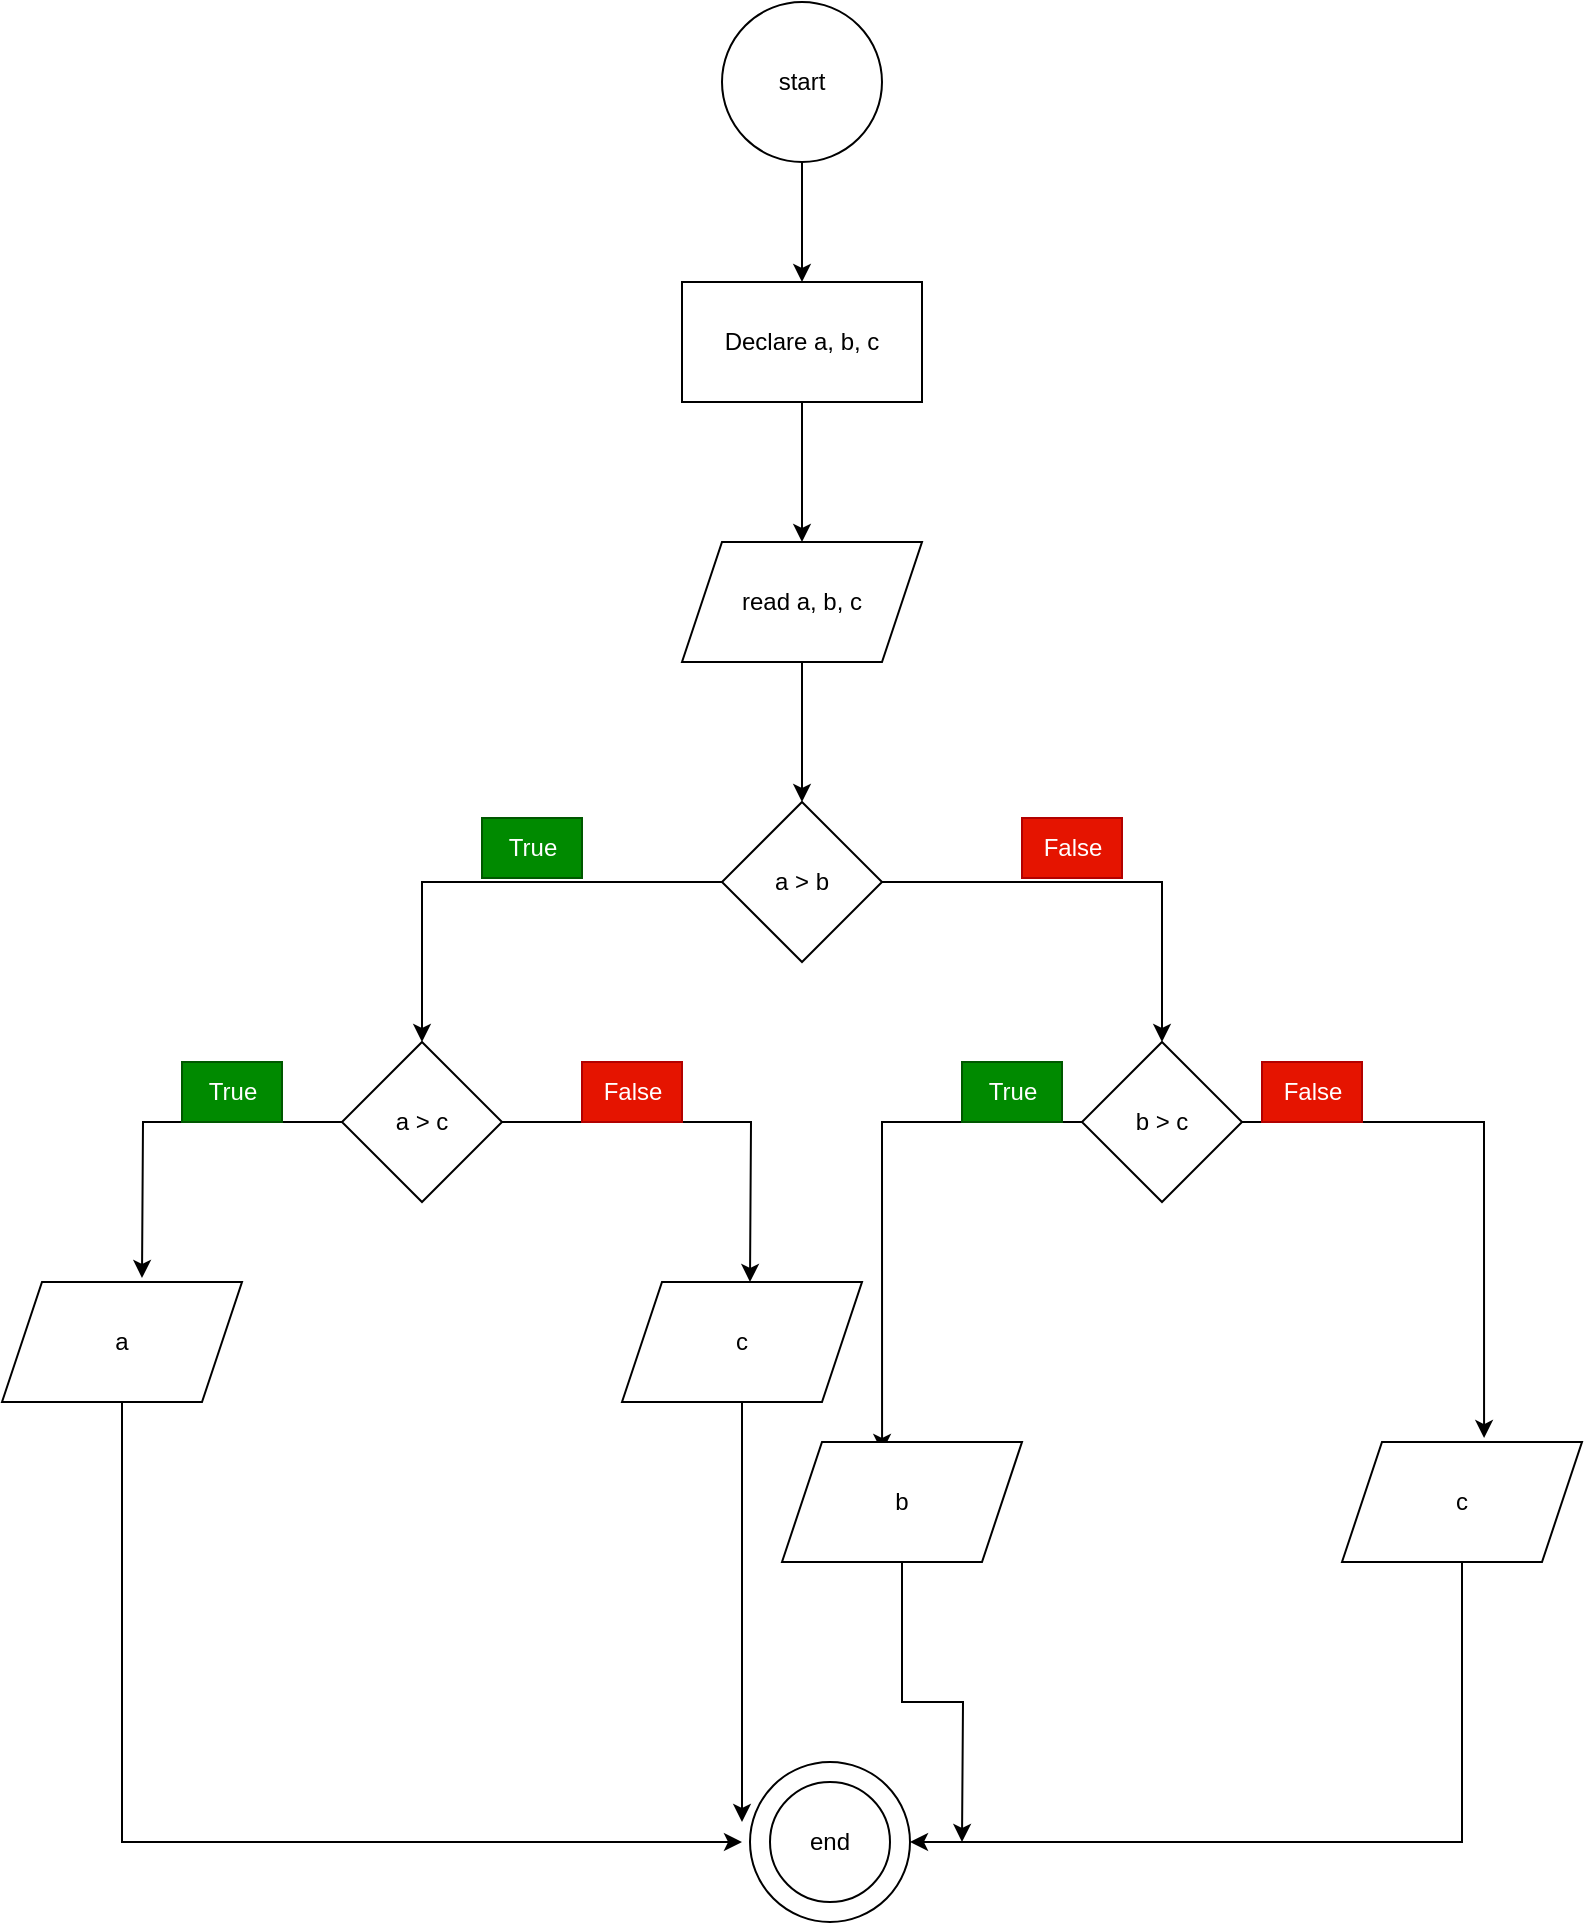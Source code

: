 <mxfile version="26.2.12">
  <diagram name="Page-1" id="0L7WoCyYu2ubIHQr8FUJ">
    <mxGraphModel dx="1428" dy="751" grid="1" gridSize="10" guides="1" tooltips="1" connect="1" arrows="1" fold="1" page="1" pageScale="1" pageWidth="827" pageHeight="1169" math="0" shadow="0">
      <root>
        <mxCell id="0" />
        <mxCell id="1" parent="0" />
        <mxCell id="NCJA_Nw8-JfYbbTvKrRk-3" style="edgeStyle=orthogonalEdgeStyle;rounded=0;orthogonalLoop=1;jettySize=auto;html=1;entryX=0.5;entryY=0;entryDx=0;entryDy=0;" edge="1" parent="1" source="NCJA_Nw8-JfYbbTvKrRk-1" target="NCJA_Nw8-JfYbbTvKrRk-2">
          <mxGeometry relative="1" as="geometry" />
        </mxCell>
        <mxCell id="NCJA_Nw8-JfYbbTvKrRk-1" value="start" style="ellipse;whiteSpace=wrap;html=1;aspect=fixed;" vertex="1" parent="1">
          <mxGeometry x="360" y="80" width="80" height="80" as="geometry" />
        </mxCell>
        <mxCell id="NCJA_Nw8-JfYbbTvKrRk-2" value="Declare a, b, c" style="rounded=0;whiteSpace=wrap;html=1;" vertex="1" parent="1">
          <mxGeometry x="340" y="220" width="120" height="60" as="geometry" />
        </mxCell>
        <mxCell id="NCJA_Nw8-JfYbbTvKrRk-7" style="edgeStyle=orthogonalEdgeStyle;rounded=0;orthogonalLoop=1;jettySize=auto;html=1;entryX=0.5;entryY=0;entryDx=0;entryDy=0;" edge="1" parent="1" source="NCJA_Nw8-JfYbbTvKrRk-4" target="NCJA_Nw8-JfYbbTvKrRk-6">
          <mxGeometry relative="1" as="geometry" />
        </mxCell>
        <mxCell id="NCJA_Nw8-JfYbbTvKrRk-4" value="read a, b, c" style="shape=parallelogram;perimeter=parallelogramPerimeter;whiteSpace=wrap;html=1;fixedSize=1;" vertex="1" parent="1">
          <mxGeometry x="340" y="350" width="120" height="60" as="geometry" />
        </mxCell>
        <mxCell id="NCJA_Nw8-JfYbbTvKrRk-5" style="edgeStyle=orthogonalEdgeStyle;rounded=0;orthogonalLoop=1;jettySize=auto;html=1;" edge="1" parent="1" source="NCJA_Nw8-JfYbbTvKrRk-2">
          <mxGeometry relative="1" as="geometry">
            <mxPoint x="400" y="350" as="targetPoint" />
          </mxGeometry>
        </mxCell>
        <mxCell id="NCJA_Nw8-JfYbbTvKrRk-8" style="edgeStyle=orthogonalEdgeStyle;rounded=0;orthogonalLoop=1;jettySize=auto;html=1;entryX=0.5;entryY=0;entryDx=0;entryDy=0;" edge="1" parent="1" source="NCJA_Nw8-JfYbbTvKrRk-6" target="NCJA_Nw8-JfYbbTvKrRk-12">
          <mxGeometry relative="1" as="geometry">
            <mxPoint x="160" y="520" as="targetPoint" />
          </mxGeometry>
        </mxCell>
        <mxCell id="NCJA_Nw8-JfYbbTvKrRk-9" style="edgeStyle=orthogonalEdgeStyle;rounded=0;orthogonalLoop=1;jettySize=auto;html=1;entryX=0.5;entryY=0;entryDx=0;entryDy=0;" edge="1" parent="1" source="NCJA_Nw8-JfYbbTvKrRk-6" target="NCJA_Nw8-JfYbbTvKrRk-13">
          <mxGeometry relative="1" as="geometry">
            <mxPoint x="640" y="600" as="targetPoint" />
            <Array as="points">
              <mxPoint x="580" y="520" />
            </Array>
          </mxGeometry>
        </mxCell>
        <mxCell id="NCJA_Nw8-JfYbbTvKrRk-6" value="a &amp;gt; b" style="rhombus;whiteSpace=wrap;html=1;" vertex="1" parent="1">
          <mxGeometry x="360" y="480" width="80" height="80" as="geometry" />
        </mxCell>
        <mxCell id="NCJA_Nw8-JfYbbTvKrRk-10" value="True" style="text;html=1;align=center;verticalAlign=middle;resizable=0;points=[];autosize=1;strokeColor=#005700;fillColor=#008a00;fontColor=#ffffff;" vertex="1" parent="1">
          <mxGeometry x="240" y="488" width="50" height="30" as="geometry" />
        </mxCell>
        <mxCell id="NCJA_Nw8-JfYbbTvKrRk-11" value="False" style="text;html=1;align=center;verticalAlign=middle;resizable=0;points=[];autosize=1;strokeColor=#B20000;fillColor=light-dark(#e51400, #ff1500);fontColor=#ffffff;" vertex="1" parent="1">
          <mxGeometry x="510" y="488" width="50" height="30" as="geometry" />
        </mxCell>
        <mxCell id="NCJA_Nw8-JfYbbTvKrRk-14" style="edgeStyle=orthogonalEdgeStyle;rounded=0;orthogonalLoop=1;jettySize=auto;html=1;" edge="1" parent="1" source="NCJA_Nw8-JfYbbTvKrRk-12">
          <mxGeometry relative="1" as="geometry">
            <mxPoint x="70" y="718" as="targetPoint" />
          </mxGeometry>
        </mxCell>
        <mxCell id="NCJA_Nw8-JfYbbTvKrRk-17" style="edgeStyle=orthogonalEdgeStyle;rounded=0;orthogonalLoop=1;jettySize=auto;html=1;entryX=0.5;entryY=0;entryDx=0;entryDy=0;" edge="1" parent="1" source="NCJA_Nw8-JfYbbTvKrRk-12">
          <mxGeometry relative="1" as="geometry">
            <mxPoint x="374" y="720" as="targetPoint" />
          </mxGeometry>
        </mxCell>
        <mxCell id="NCJA_Nw8-JfYbbTvKrRk-12" value="a &amp;gt; c" style="rhombus;whiteSpace=wrap;html=1;" vertex="1" parent="1">
          <mxGeometry x="170" y="600" width="80" height="80" as="geometry" />
        </mxCell>
        <mxCell id="NCJA_Nw8-JfYbbTvKrRk-24" style="edgeStyle=orthogonalEdgeStyle;rounded=0;orthogonalLoop=1;jettySize=auto;html=1;entryX=0.417;entryY=0.083;entryDx=0;entryDy=0;entryPerimeter=0;" edge="1" parent="1" source="NCJA_Nw8-JfYbbTvKrRk-13" target="NCJA_Nw8-JfYbbTvKrRk-28">
          <mxGeometry relative="1" as="geometry">
            <mxPoint x="440" y="640" as="targetPoint" />
          </mxGeometry>
        </mxCell>
        <mxCell id="NCJA_Nw8-JfYbbTvKrRk-25" style="edgeStyle=orthogonalEdgeStyle;rounded=0;orthogonalLoop=1;jettySize=auto;html=1;entryX=0.592;entryY=-0.033;entryDx=0;entryDy=0;entryPerimeter=0;" edge="1" parent="1" source="NCJA_Nw8-JfYbbTvKrRk-13" target="NCJA_Nw8-JfYbbTvKrRk-29">
          <mxGeometry relative="1" as="geometry">
            <mxPoint x="720" y="640" as="targetPoint" />
          </mxGeometry>
        </mxCell>
        <mxCell id="NCJA_Nw8-JfYbbTvKrRk-13" value="b &amp;gt; c" style="rhombus;whiteSpace=wrap;html=1;" vertex="1" parent="1">
          <mxGeometry x="540" y="600" width="80" height="80" as="geometry" />
        </mxCell>
        <mxCell id="NCJA_Nw8-JfYbbTvKrRk-18" value="True" style="text;html=1;align=center;verticalAlign=middle;resizable=0;points=[];autosize=1;strokeColor=#005700;fillColor=#008a00;fontColor=#ffffff;" vertex="1" parent="1">
          <mxGeometry x="90" y="610" width="50" height="30" as="geometry" />
        </mxCell>
        <mxCell id="NCJA_Nw8-JfYbbTvKrRk-19" value="False" style="text;html=1;align=center;verticalAlign=middle;resizable=0;points=[];autosize=1;strokeColor=#B20000;fillColor=light-dark(#e51400, #ff1500);fontColor=#ffffff;" vertex="1" parent="1">
          <mxGeometry x="290" y="610" width="50" height="30" as="geometry" />
        </mxCell>
        <mxCell id="NCJA_Nw8-JfYbbTvKrRk-33" style="edgeStyle=orthogonalEdgeStyle;rounded=0;orthogonalLoop=1;jettySize=auto;html=1;" edge="1" parent="1" source="NCJA_Nw8-JfYbbTvKrRk-22">
          <mxGeometry relative="1" as="geometry">
            <mxPoint x="370" y="1000" as="targetPoint" />
            <Array as="points">
              <mxPoint x="60" y="1000" />
            </Array>
          </mxGeometry>
        </mxCell>
        <mxCell id="NCJA_Nw8-JfYbbTvKrRk-22" value="a" style="shape=parallelogram;perimeter=parallelogramPerimeter;whiteSpace=wrap;html=1;fixedSize=1;" vertex="1" parent="1">
          <mxGeometry y="720" width="120" height="60" as="geometry" />
        </mxCell>
        <mxCell id="NCJA_Nw8-JfYbbTvKrRk-32" style="edgeStyle=orthogonalEdgeStyle;rounded=0;orthogonalLoop=1;jettySize=auto;html=1;" edge="1" parent="1" source="NCJA_Nw8-JfYbbTvKrRk-23">
          <mxGeometry relative="1" as="geometry">
            <mxPoint x="370" y="990" as="targetPoint" />
          </mxGeometry>
        </mxCell>
        <mxCell id="NCJA_Nw8-JfYbbTvKrRk-23" value="c" style="shape=parallelogram;perimeter=parallelogramPerimeter;whiteSpace=wrap;html=1;fixedSize=1;" vertex="1" parent="1">
          <mxGeometry x="310" y="720" width="120" height="60" as="geometry" />
        </mxCell>
        <mxCell id="NCJA_Nw8-JfYbbTvKrRk-26" value="True" style="text;html=1;align=center;verticalAlign=middle;resizable=0;points=[];autosize=1;strokeColor=#005700;fillColor=#008a00;fontColor=#ffffff;" vertex="1" parent="1">
          <mxGeometry x="480" y="610" width="50" height="30" as="geometry" />
        </mxCell>
        <mxCell id="NCJA_Nw8-JfYbbTvKrRk-27" value="False" style="text;html=1;align=center;verticalAlign=middle;resizable=0;points=[];autosize=1;strokeColor=#B20000;fillColor=light-dark(#e51400, #ff1500);fontColor=#ffffff;" vertex="1" parent="1">
          <mxGeometry x="630" y="610" width="50" height="30" as="geometry" />
        </mxCell>
        <mxCell id="NCJA_Nw8-JfYbbTvKrRk-36" style="edgeStyle=orthogonalEdgeStyle;rounded=0;orthogonalLoop=1;jettySize=auto;html=1;" edge="1" parent="1" source="NCJA_Nw8-JfYbbTvKrRk-28">
          <mxGeometry relative="1" as="geometry">
            <mxPoint x="480" y="1000" as="targetPoint" />
          </mxGeometry>
        </mxCell>
        <mxCell id="NCJA_Nw8-JfYbbTvKrRk-28" value="b" style="shape=parallelogram;perimeter=parallelogramPerimeter;whiteSpace=wrap;html=1;fixedSize=1;" vertex="1" parent="1">
          <mxGeometry x="390" y="800" width="120" height="60" as="geometry" />
        </mxCell>
        <mxCell id="NCJA_Nw8-JfYbbTvKrRk-35" style="edgeStyle=orthogonalEdgeStyle;rounded=0;orthogonalLoop=1;jettySize=auto;html=1;entryX=1;entryY=0.5;entryDx=0;entryDy=0;" edge="1" parent="1" source="NCJA_Nw8-JfYbbTvKrRk-29" target="NCJA_Nw8-JfYbbTvKrRk-30">
          <mxGeometry relative="1" as="geometry">
            <mxPoint x="730" y="1000" as="targetPoint" />
            <Array as="points">
              <mxPoint x="730" y="1000" />
            </Array>
          </mxGeometry>
        </mxCell>
        <mxCell id="NCJA_Nw8-JfYbbTvKrRk-29" value="c" style="shape=parallelogram;perimeter=parallelogramPerimeter;whiteSpace=wrap;html=1;fixedSize=1;" vertex="1" parent="1">
          <mxGeometry x="670" y="800" width="120" height="60" as="geometry" />
        </mxCell>
        <mxCell id="NCJA_Nw8-JfYbbTvKrRk-30" value="" style="ellipse;whiteSpace=wrap;html=1;aspect=fixed;" vertex="1" parent="1">
          <mxGeometry x="374" y="960" width="80" height="80" as="geometry" />
        </mxCell>
        <mxCell id="NCJA_Nw8-JfYbbTvKrRk-31" value="end" style="ellipse;whiteSpace=wrap;html=1;aspect=fixed;" vertex="1" parent="1">
          <mxGeometry x="384" y="970" width="60" height="60" as="geometry" />
        </mxCell>
      </root>
    </mxGraphModel>
  </diagram>
</mxfile>
